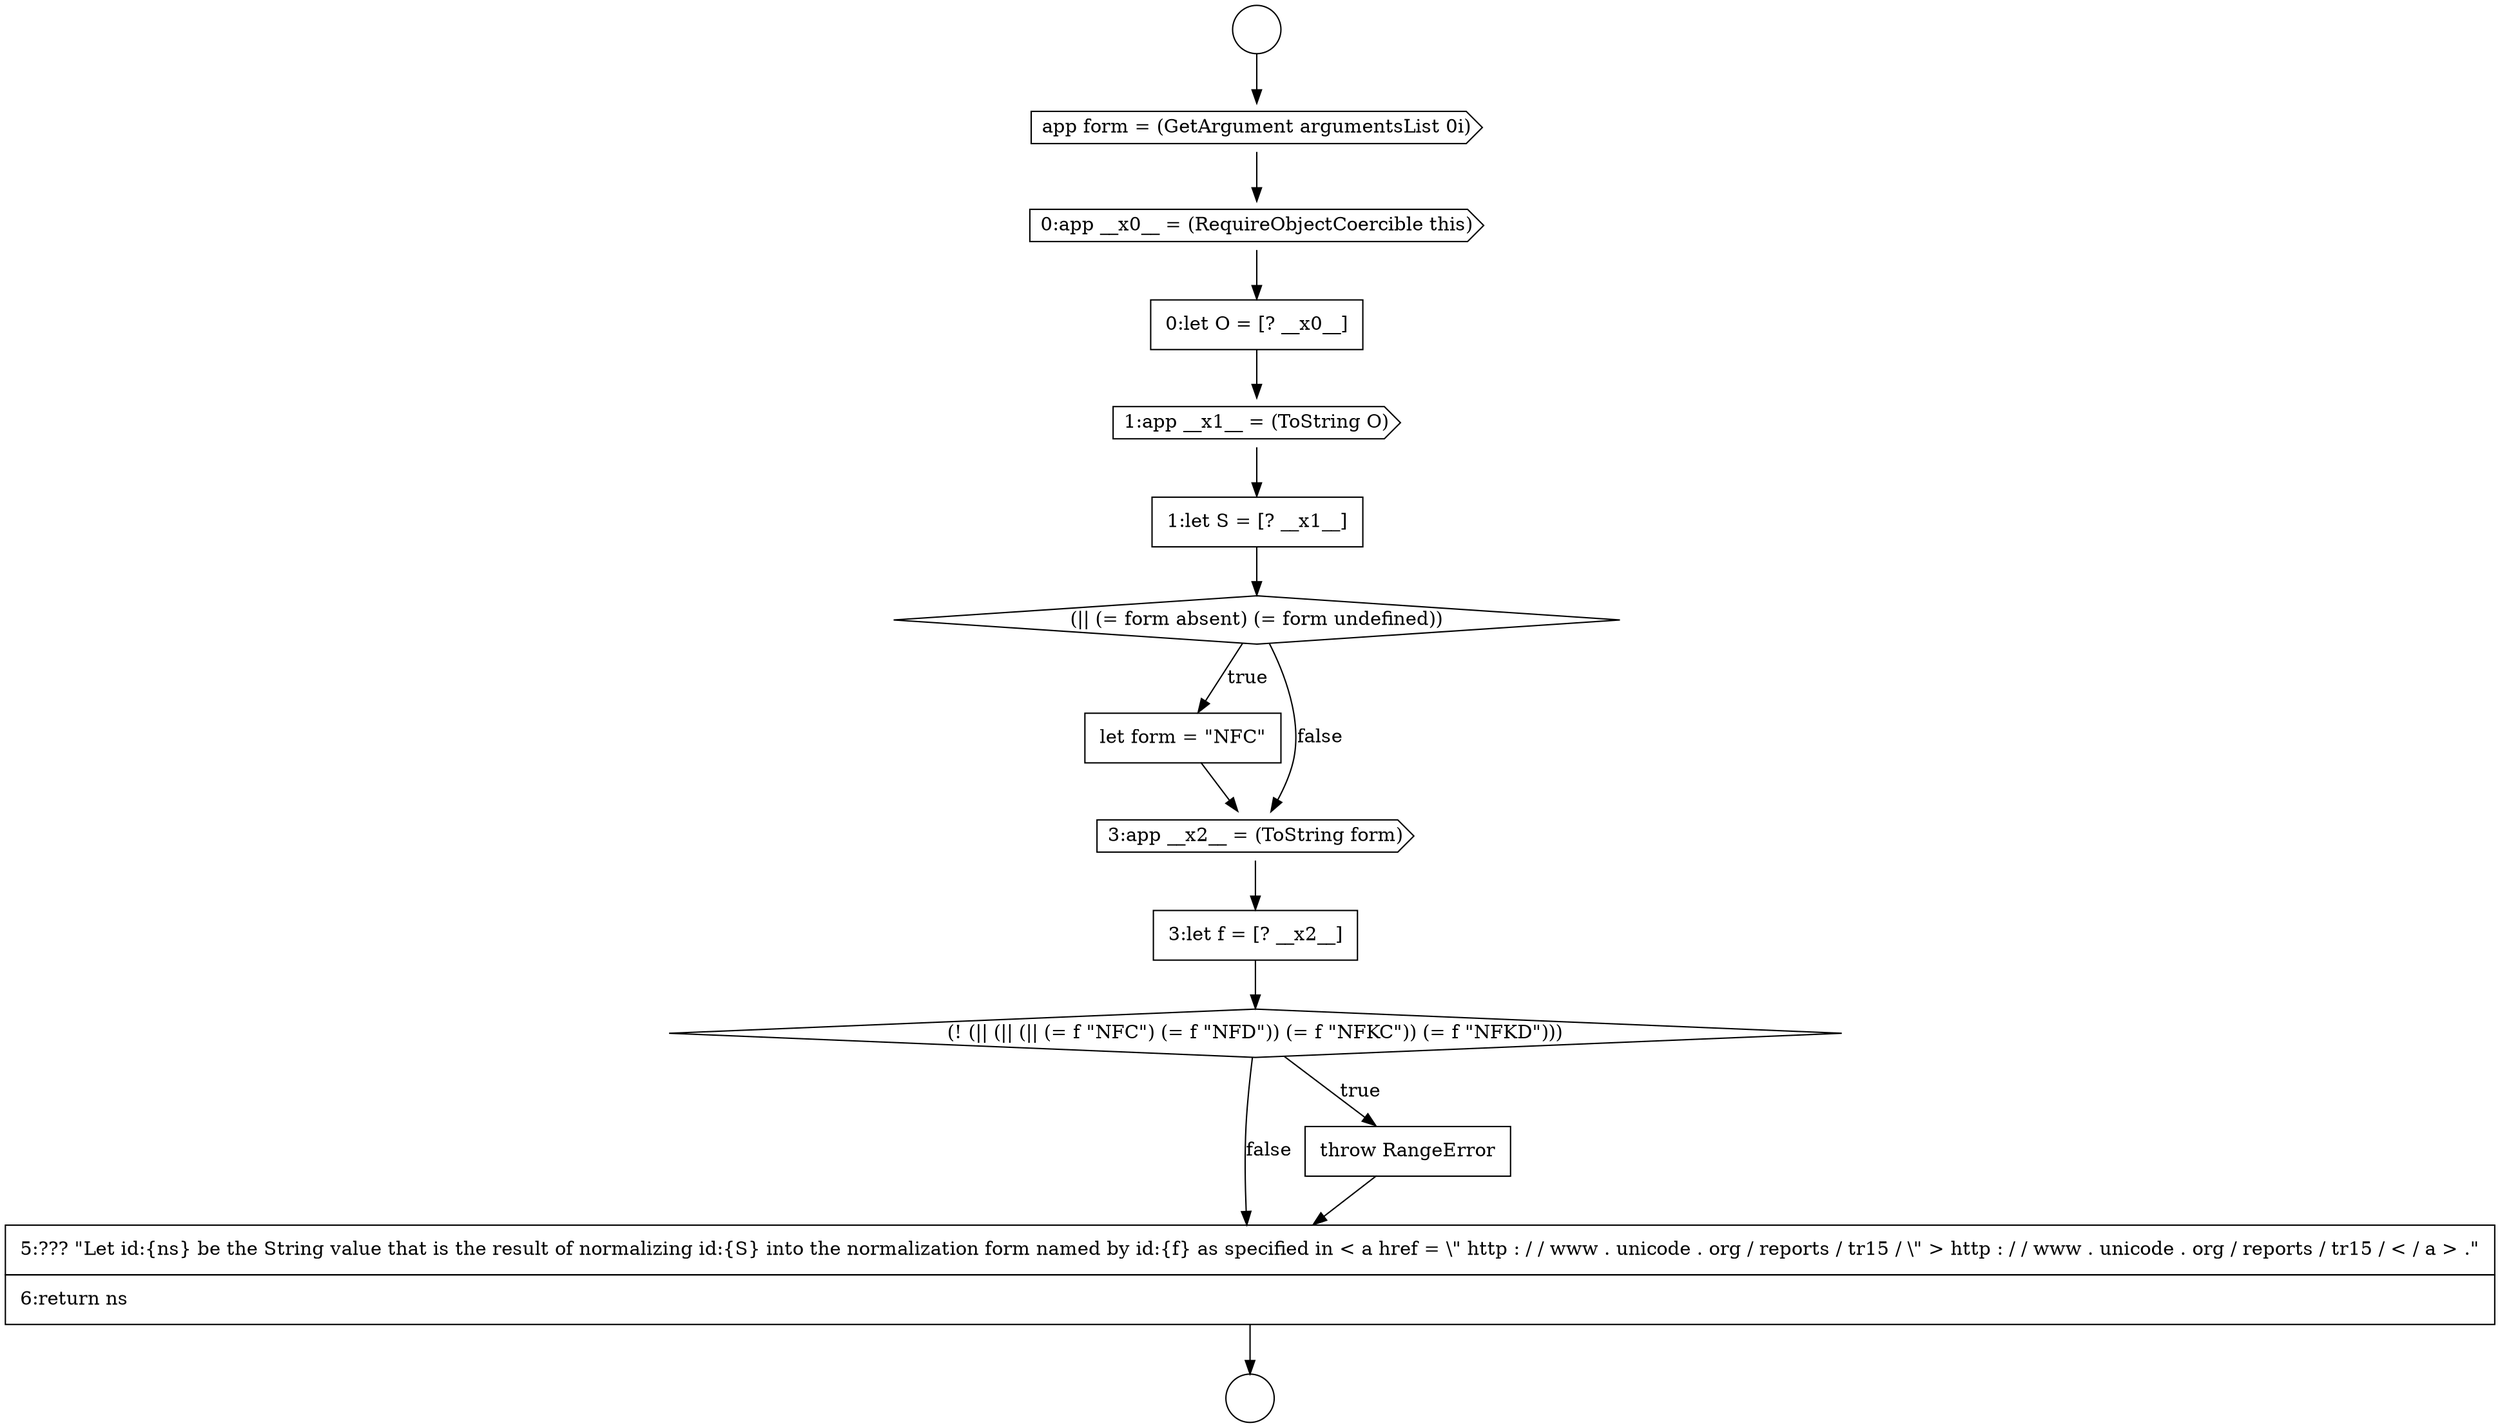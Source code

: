 digraph {
  node12366 [shape=circle label=" " color="black" fillcolor="white" style=filled]
  node12375 [shape=none, margin=0, label=<<font color="black">
    <table border="0" cellborder="1" cellspacing="0" cellpadding="10">
      <tr><td align="left">3:let f = [? __x2__]</td></tr>
    </table>
  </font>> color="black" fillcolor="white" style=filled]
  node12365 [shape=circle label=" " color="black" fillcolor="white" style=filled]
  node12372 [shape=diamond, label=<<font color="black">(|| (= form absent) (= form undefined))</font>> color="black" fillcolor="white" style=filled]
  node12378 [shape=none, margin=0, label=<<font color="black">
    <table border="0" cellborder="1" cellspacing="0" cellpadding="10">
      <tr><td align="left">5:??? &quot;Let id:{ns} be the String value that is the result of normalizing id:{S} into the normalization form named by id:{f} as specified in &lt; a href = \&quot; http : / / www . unicode . org / reports / tr15 / \&quot; &gt; http : / / www . unicode . org / reports / tr15 / &lt; / a &gt; .&quot;</td></tr>
      <tr><td align="left">6:return ns</td></tr>
    </table>
  </font>> color="black" fillcolor="white" style=filled]
  node12369 [shape=none, margin=0, label=<<font color="black">
    <table border="0" cellborder="1" cellspacing="0" cellpadding="10">
      <tr><td align="left">0:let O = [? __x0__]</td></tr>
    </table>
  </font>> color="black" fillcolor="white" style=filled]
  node12373 [shape=none, margin=0, label=<<font color="black">
    <table border="0" cellborder="1" cellspacing="0" cellpadding="10">
      <tr><td align="left">let form = &quot;NFC&quot;</td></tr>
    </table>
  </font>> color="black" fillcolor="white" style=filled]
  node12370 [shape=cds, label=<<font color="black">1:app __x1__ = (ToString O)</font>> color="black" fillcolor="white" style=filled]
  node12367 [shape=cds, label=<<font color="black">app form = (GetArgument argumentsList 0i)</font>> color="black" fillcolor="white" style=filled]
  node12374 [shape=cds, label=<<font color="black">3:app __x2__ = (ToString form)</font>> color="black" fillcolor="white" style=filled]
  node12376 [shape=diamond, label=<<font color="black">(! (|| (|| (|| (= f &quot;NFC&quot;) (= f &quot;NFD&quot;)) (= f &quot;NFKC&quot;)) (= f &quot;NFKD&quot;)))</font>> color="black" fillcolor="white" style=filled]
  node12371 [shape=none, margin=0, label=<<font color="black">
    <table border="0" cellborder="1" cellspacing="0" cellpadding="10">
      <tr><td align="left">1:let S = [? __x1__]</td></tr>
    </table>
  </font>> color="black" fillcolor="white" style=filled]
  node12368 [shape=cds, label=<<font color="black">0:app __x0__ = (RequireObjectCoercible this)</font>> color="black" fillcolor="white" style=filled]
  node12377 [shape=none, margin=0, label=<<font color="black">
    <table border="0" cellborder="1" cellspacing="0" cellpadding="10">
      <tr><td align="left">throw RangeError</td></tr>
    </table>
  </font>> color="black" fillcolor="white" style=filled]
  node12370 -> node12371 [ color="black"]
  node12375 -> node12376 [ color="black"]
  node12369 -> node12370 [ color="black"]
  node12378 -> node12366 [ color="black"]
  node12372 -> node12373 [label=<<font color="black">true</font>> color="black"]
  node12372 -> node12374 [label=<<font color="black">false</font>> color="black"]
  node12367 -> node12368 [ color="black"]
  node12377 -> node12378 [ color="black"]
  node12374 -> node12375 [ color="black"]
  node12373 -> node12374 [ color="black"]
  node12376 -> node12377 [label=<<font color="black">true</font>> color="black"]
  node12376 -> node12378 [label=<<font color="black">false</font>> color="black"]
  node12371 -> node12372 [ color="black"]
  node12368 -> node12369 [ color="black"]
  node12365 -> node12367 [ color="black"]
}
